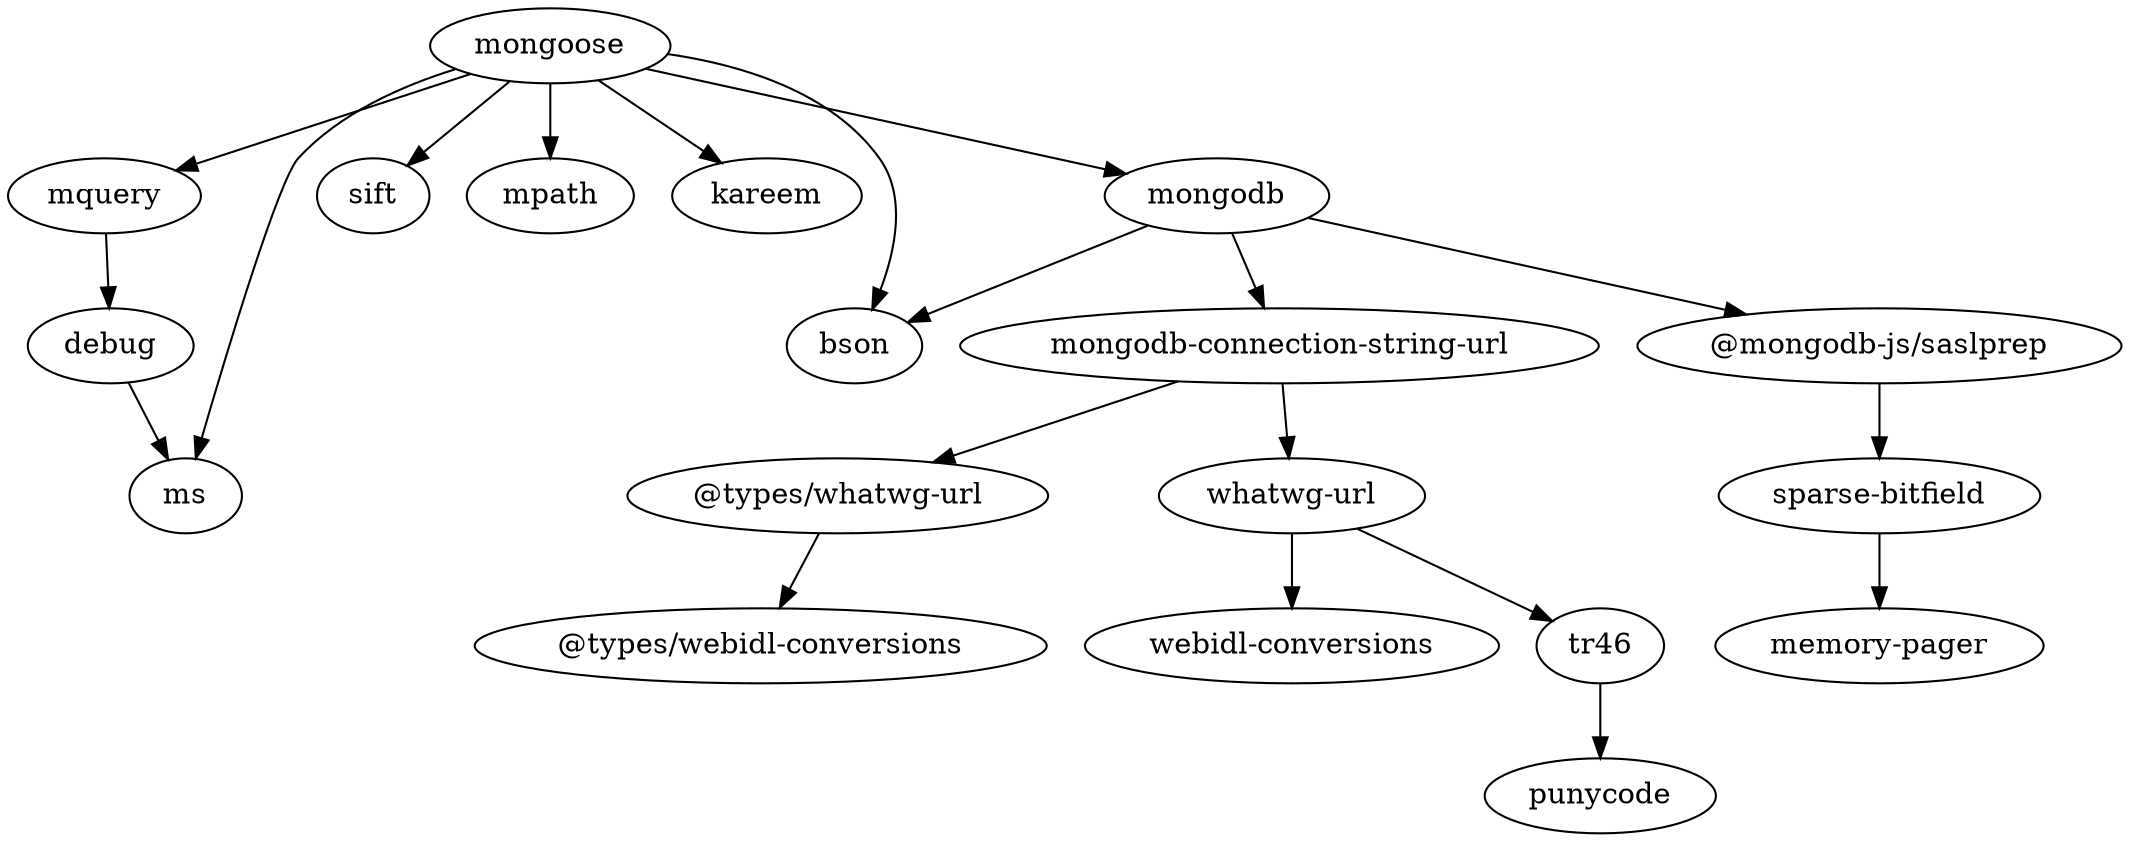 digraph Dependencies {
    "mongoose" -> "ms";
    "mongoose" -> "bson";
    "mongoose" -> "sift";
    "mongoose" -> "mpath";
    "mongoose" -> "kareem";
    "mongoose" -> "mquery";
    "mongoose" -> "mongodb";
    "mquery" -> "debug";
    "debug" -> "ms";
    "mongodb" -> "bson";
    "mongodb" -> "@mongodb-js/saslprep";
    "mongodb" -> "mongodb-connection-string-url";
    "@mongodb-js/saslprep" -> "sparse-bitfield";
    "sparse-bitfield" -> "memory-pager";
    "mongodb-connection-string-url" -> "whatwg-url";
    "mongodb-connection-string-url" -> "@types/whatwg-url";
    "whatwg-url" -> "tr46";
    "whatwg-url" -> "webidl-conversions";
    "tr46" -> "punycode";
    "@types/whatwg-url" -> "@types/webidl-conversions";
}